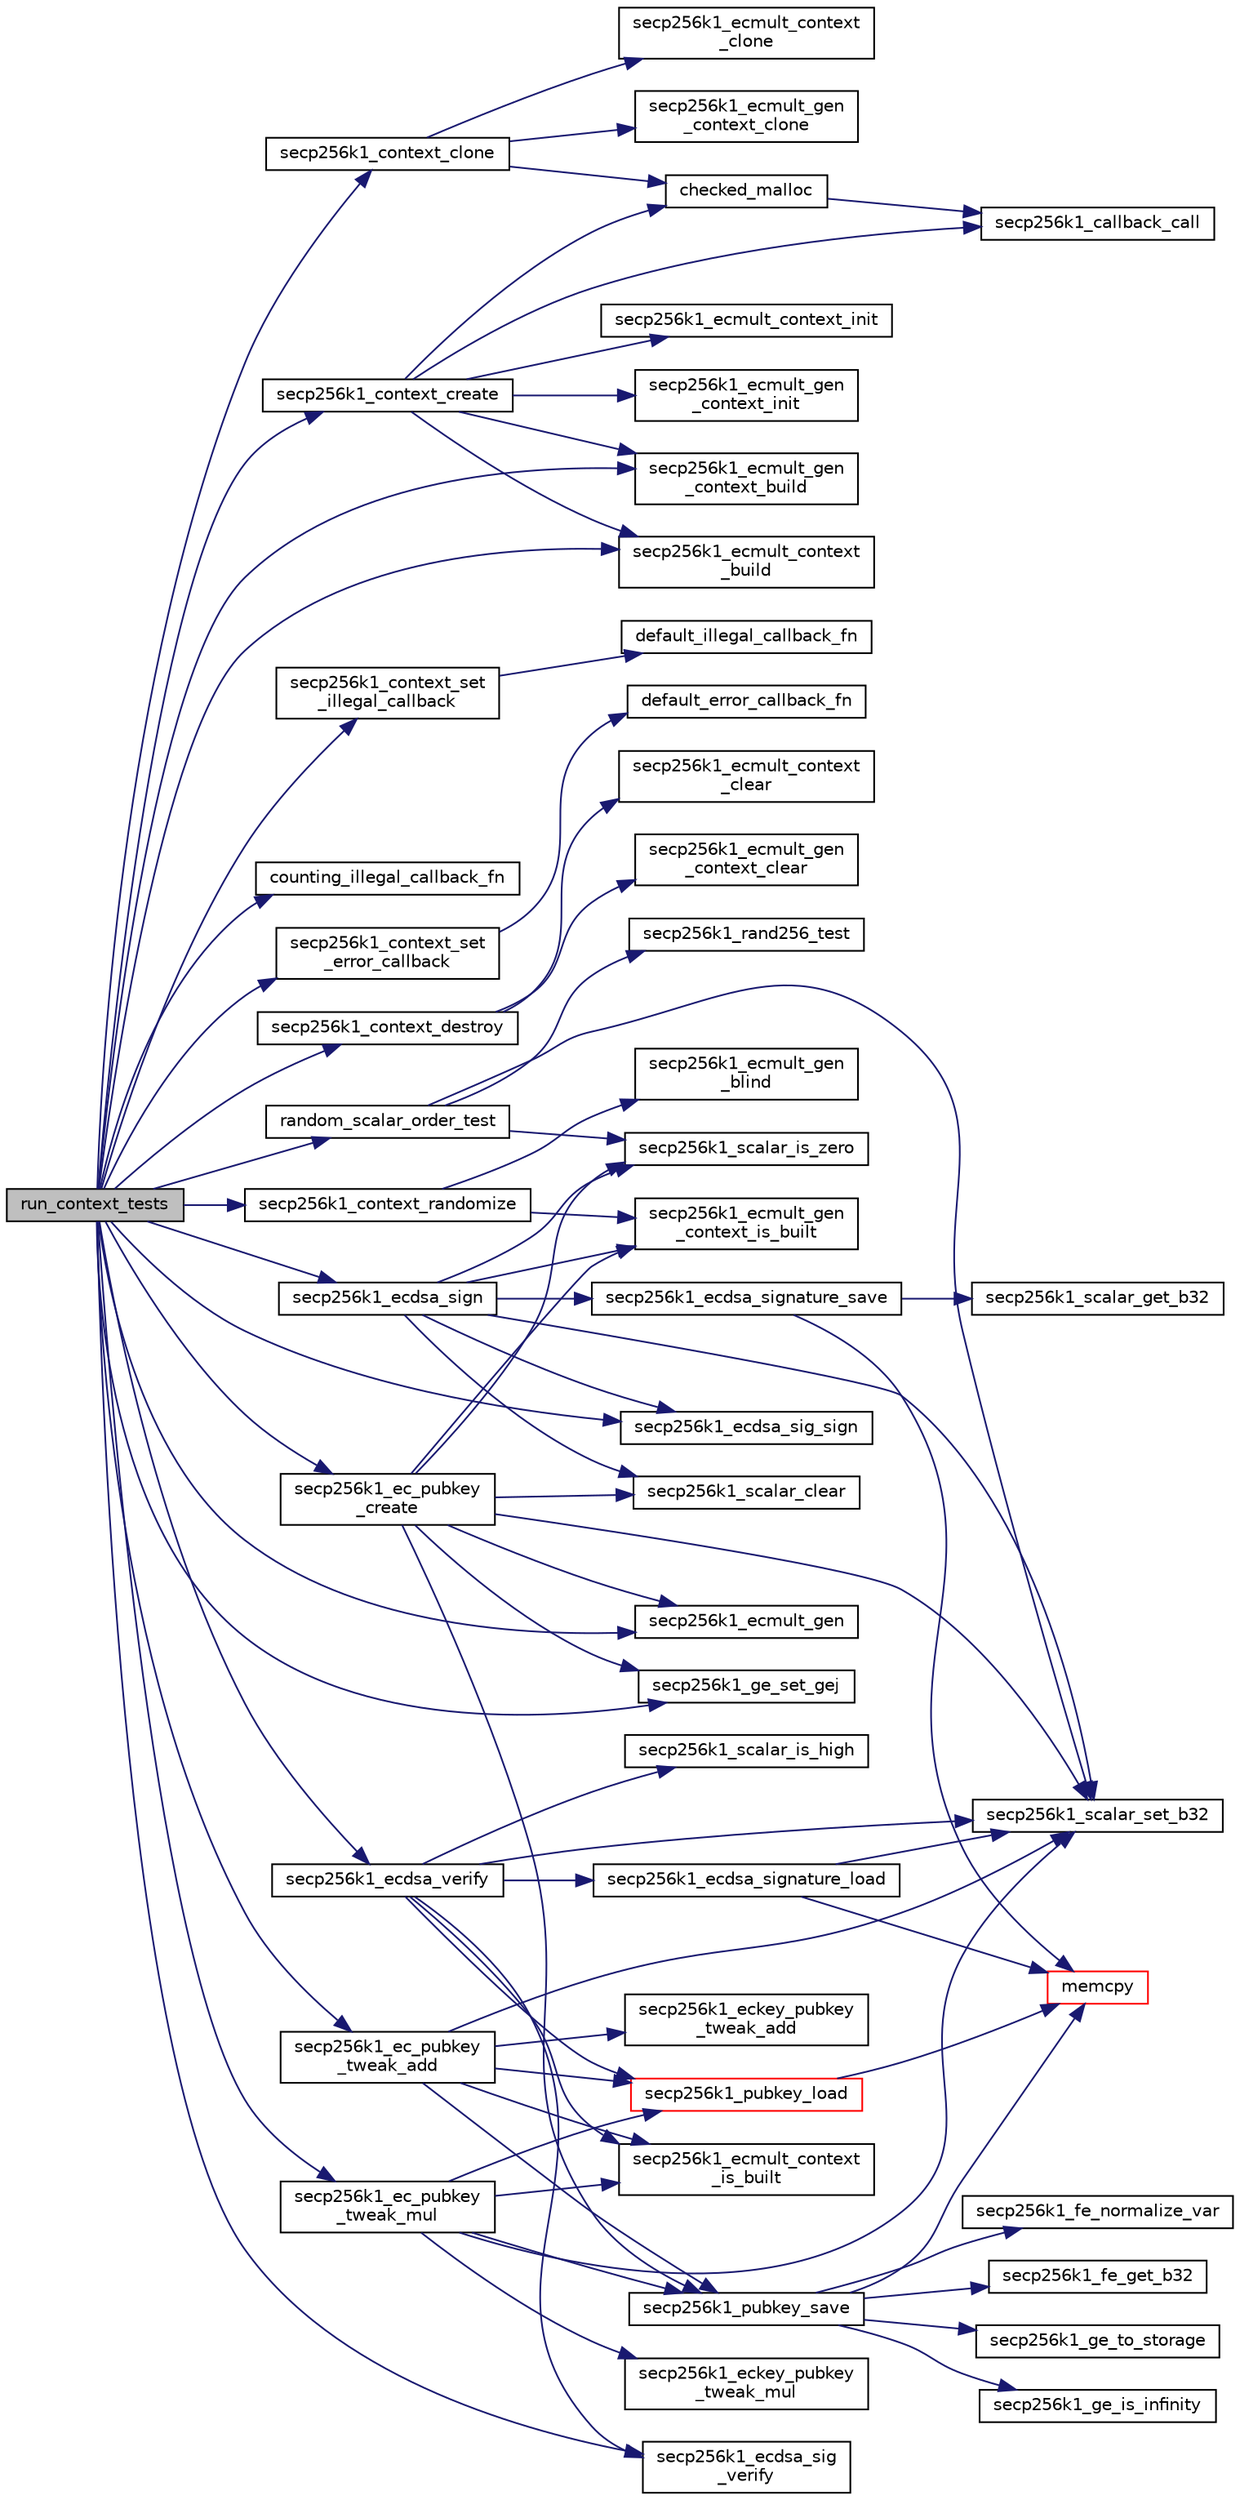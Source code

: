 digraph "run_context_tests"
{
  edge [fontname="Helvetica",fontsize="10",labelfontname="Helvetica",labelfontsize="10"];
  node [fontname="Helvetica",fontsize="10",shape=record];
  rankdir="LR";
  Node668 [label="run_context_tests",height=0.2,width=0.4,color="black", fillcolor="grey75", style="filled", fontcolor="black"];
  Node668 -> Node669 [color="midnightblue",fontsize="10",style="solid",fontname="Helvetica"];
  Node669 [label="secp256k1_context_create",height=0.2,width=0.4,color="black", fillcolor="white", style="filled",URL="$d7/dd3/secp256k1_8h.html#a769d478f352afbb55200e33970533a3c",tooltip="Create a secp256k1 context object. "];
  Node669 -> Node670 [color="midnightblue",fontsize="10",style="solid",fontname="Helvetica"];
  Node670 [label="checked_malloc",height=0.2,width=0.4,color="black", fillcolor="white", style="filled",URL="$db/d99/secp256k1_2src_2util_8h.html#a20790114658c559e5048a38694708c3e"];
  Node670 -> Node671 [color="midnightblue",fontsize="10",style="solid",fontname="Helvetica"];
  Node671 [label="secp256k1_callback_call",height=0.2,width=0.4,color="black", fillcolor="white", style="filled",URL="$db/d99/secp256k1_2src_2util_8h.html#af3f36140c71c09ed1d274671518466e0"];
  Node669 -> Node671 [color="midnightblue",fontsize="10",style="solid",fontname="Helvetica"];
  Node669 -> Node672 [color="midnightblue",fontsize="10",style="solid",fontname="Helvetica"];
  Node672 [label="secp256k1_ecmult_context_init",height=0.2,width=0.4,color="black", fillcolor="white", style="filled",URL="$d2/d94/ecmult_8h.html#a3d2b8a81ffed27e7eca0058eb65831b5"];
  Node669 -> Node673 [color="midnightblue",fontsize="10",style="solid",fontname="Helvetica"];
  Node673 [label="secp256k1_ecmult_gen\l_context_init",height=0.2,width=0.4,color="black", fillcolor="white", style="filled",URL="$d6/d76/ecmult__gen_8h.html#a85f9fd11a4166d3d482309317d65c276"];
  Node669 -> Node674 [color="midnightblue",fontsize="10",style="solid",fontname="Helvetica"];
  Node674 [label="secp256k1_ecmult_gen\l_context_build",height=0.2,width=0.4,color="black", fillcolor="white", style="filled",URL="$d6/d76/ecmult__gen_8h.html#afaf90b2a6554053187cdc89df0dafd21"];
  Node669 -> Node675 [color="midnightblue",fontsize="10",style="solid",fontname="Helvetica"];
  Node675 [label="secp256k1_ecmult_context\l_build",height=0.2,width=0.4,color="black", fillcolor="white", style="filled",URL="$d2/d94/ecmult_8h.html#acc2494f319c79f6cc15982f43e7a6f00"];
  Node668 -> Node676 [color="midnightblue",fontsize="10",style="solid",fontname="Helvetica"];
  Node676 [label="secp256k1_context_set\l_illegal_callback",height=0.2,width=0.4,color="black", fillcolor="white", style="filled",URL="$d7/dd3/secp256k1_8h.html#a3ec29bece9974f9535337eb7d91b351c",tooltip="Set a callback function to be called when an illegal argument is passed to an API call..."];
  Node676 -> Node677 [color="midnightblue",fontsize="10",style="solid",fontname="Helvetica"];
  Node677 [label="default_illegal_callback_fn",height=0.2,width=0.4,color="black", fillcolor="white", style="filled",URL="$d1/d8c/secp256k1_8c.html#a66c010ece461590245c65fdd55390dbd"];
  Node668 -> Node678 [color="midnightblue",fontsize="10",style="solid",fontname="Helvetica"];
  Node678 [label="counting_illegal_callback_fn",height=0.2,width=0.4,color="black", fillcolor="white", style="filled",URL="$d5/d7f/tests_8c.html#aca891583e3aabfd8139ca28e7d12e28d"];
  Node668 -> Node679 [color="midnightblue",fontsize="10",style="solid",fontname="Helvetica"];
  Node679 [label="secp256k1_context_set\l_error_callback",height=0.2,width=0.4,color="black", fillcolor="white", style="filled",URL="$d7/dd3/secp256k1_8h.html#a35106efb325f03468bcf5faa524c1cc4",tooltip="Set a callback function to be called when an internal consistency check fails. "];
  Node679 -> Node680 [color="midnightblue",fontsize="10",style="solid",fontname="Helvetica"];
  Node680 [label="default_error_callback_fn",height=0.2,width=0.4,color="black", fillcolor="white", style="filled",URL="$d1/d8c/secp256k1_8c.html#aa6e98398cd5dd5398aab826a8d3bc740"];
  Node668 -> Node681 [color="midnightblue",fontsize="10",style="solid",fontname="Helvetica"];
  Node681 [label="secp256k1_context_clone",height=0.2,width=0.4,color="black", fillcolor="white", style="filled",URL="$d7/dd3/secp256k1_8h.html#a74bdea41233e26f6348ebab5c660db90",tooltip="Copies a secp256k1 context object. "];
  Node681 -> Node670 [color="midnightblue",fontsize="10",style="solid",fontname="Helvetica"];
  Node681 -> Node682 [color="midnightblue",fontsize="10",style="solid",fontname="Helvetica"];
  Node682 [label="secp256k1_ecmult_context\l_clone",height=0.2,width=0.4,color="black", fillcolor="white", style="filled",URL="$d2/d94/ecmult_8h.html#a95a3e0c69a07d94a248cdb06328966f6"];
  Node681 -> Node683 [color="midnightblue",fontsize="10",style="solid",fontname="Helvetica"];
  Node683 [label="secp256k1_ecmult_gen\l_context_clone",height=0.2,width=0.4,color="black", fillcolor="white", style="filled",URL="$d6/d76/ecmult__gen_8h.html#aab03a4f94d775718656aabc6b14cfbee"];
  Node668 -> Node684 [color="midnightblue",fontsize="10",style="solid",fontname="Helvetica"];
  Node684 [label="secp256k1_context_destroy",height=0.2,width=0.4,color="black", fillcolor="white", style="filled",URL="$d7/dd3/secp256k1_8h.html#af8569fb9aa73c0acf46afce4df662950",tooltip="Destroy a secp256k1 context object. "];
  Node684 -> Node685 [color="midnightblue",fontsize="10",style="solid",fontname="Helvetica"];
  Node685 [label="secp256k1_ecmult_context\l_clear",height=0.2,width=0.4,color="black", fillcolor="white", style="filled",URL="$d2/d94/ecmult_8h.html#a0e60dbc86c237360d13ac9433caa13af"];
  Node684 -> Node686 [color="midnightblue",fontsize="10",style="solid",fontname="Helvetica"];
  Node686 [label="secp256k1_ecmult_gen\l_context_clear",height=0.2,width=0.4,color="black", fillcolor="white", style="filled",URL="$d6/d76/ecmult__gen_8h.html#a2832f924fc8c5c9d0540d808ccdd7072"];
  Node668 -> Node687 [color="midnightblue",fontsize="10",style="solid",fontname="Helvetica"];
  Node687 [label="random_scalar_order_test",height=0.2,width=0.4,color="black", fillcolor="white", style="filled",URL="$d5/d7f/tests_8c.html#a51e09e6745e0afdb0d596ee0f4b3c3f7"];
  Node687 -> Node688 [color="midnightblue",fontsize="10",style="solid",fontname="Helvetica"];
  Node688 [label="secp256k1_rand256_test",height=0.2,width=0.4,color="black", fillcolor="white", style="filled",URL="$dd/d0b/testrand_8h.html#ac7dd7cc19d5d0ae9b50791656b57af7b",tooltip="Generate a pseudorandom 32-byte array with long sequences of zero and one bits. "];
  Node687 -> Node689 [color="midnightblue",fontsize="10",style="solid",fontname="Helvetica"];
  Node689 [label="secp256k1_scalar_set_b32",height=0.2,width=0.4,color="black", fillcolor="white", style="filled",URL="$db/d94/scalar_8h.html#a25cc2d45ae1d1765d07c3313cdf46fa0",tooltip="Set a scalar from a big endian byte array. "];
  Node687 -> Node690 [color="midnightblue",fontsize="10",style="solid",fontname="Helvetica"];
  Node690 [label="secp256k1_scalar_is_zero",height=0.2,width=0.4,color="black", fillcolor="white", style="filled",URL="$db/d94/scalar_8h.html#a3f0ac84fe49a1c1f51212582a2c149d4",tooltip="Check whether a scalar equals zero. "];
  Node668 -> Node691 [color="midnightblue",fontsize="10",style="solid",fontname="Helvetica"];
  Node691 [label="secp256k1_ecmult_gen",height=0.2,width=0.4,color="black", fillcolor="white", style="filled",URL="$d6/d76/ecmult__gen_8h.html#a5ed744c720cbb0a397c8d4c42c637f24",tooltip="Multiply with the generator: R = a*G. "];
  Node668 -> Node692 [color="midnightblue",fontsize="10",style="solid",fontname="Helvetica"];
  Node692 [label="secp256k1_ge_set_gej",height=0.2,width=0.4,color="black", fillcolor="white", style="filled",URL="$d9/dd1/group_8h.html#aa511eebf8cd7419763f06555ed4fb62d",tooltip="Set a group element equal to another which is given in jacobian coordinates. "];
  Node668 -> Node693 [color="midnightblue",fontsize="10",style="solid",fontname="Helvetica"];
  Node693 [label="secp256k1_ec_pubkey\l_create",height=0.2,width=0.4,color="black", fillcolor="white", style="filled",URL="$d7/dd3/secp256k1_8h.html#a7438071aa8a6dc4697abe4f4659f2161",tooltip="Compute the public key for a secret key. "];
  Node693 -> Node694 [color="midnightblue",fontsize="10",style="solid",fontname="Helvetica"];
  Node694 [label="secp256k1_ecmult_gen\l_context_is_built",height=0.2,width=0.4,color="black", fillcolor="white", style="filled",URL="$d6/d76/ecmult__gen_8h.html#a9a40662d6ed2cbab43dbddc25f570f97"];
  Node693 -> Node689 [color="midnightblue",fontsize="10",style="solid",fontname="Helvetica"];
  Node693 -> Node690 [color="midnightblue",fontsize="10",style="solid",fontname="Helvetica"];
  Node693 -> Node691 [color="midnightblue",fontsize="10",style="solid",fontname="Helvetica"];
  Node693 -> Node692 [color="midnightblue",fontsize="10",style="solid",fontname="Helvetica"];
  Node693 -> Node695 [color="midnightblue",fontsize="10",style="solid",fontname="Helvetica"];
  Node695 [label="secp256k1_pubkey_save",height=0.2,width=0.4,color="black", fillcolor="white", style="filled",URL="$d1/d8c/secp256k1_8c.html#aa061c9c5c861017bef990e5c4653e0f4"];
  Node695 -> Node696 [color="midnightblue",fontsize="10",style="solid",fontname="Helvetica"];
  Node696 [label="secp256k1_ge_to_storage",height=0.2,width=0.4,color="black", fillcolor="white", style="filled",URL="$d9/dd1/group_8h.html#ad6499ae629f998e50d8614869ee3c67f",tooltip="Convert a group element to the storage type. "];
  Node695 -> Node697 [color="midnightblue",fontsize="10",style="solid",fontname="Helvetica"];
  Node697 [label="memcpy",height=0.2,width=0.4,color="red", fillcolor="white", style="filled",URL="$d5/d9f/glibc__compat_8cpp.html#a0f46826ab0466591e136db24394923cf"];
  Node695 -> Node700 [color="midnightblue",fontsize="10",style="solid",fontname="Helvetica"];
  Node700 [label="secp256k1_ge_is_infinity",height=0.2,width=0.4,color="black", fillcolor="white", style="filled",URL="$d9/dd1/group_8h.html#ac83592db46af97faf7ba9b9a39a1f6ff",tooltip="Check whether a group element is the point at infinity. "];
  Node695 -> Node701 [color="midnightblue",fontsize="10",style="solid",fontname="Helvetica"];
  Node701 [label="secp256k1_fe_normalize_var",height=0.2,width=0.4,color="black", fillcolor="white", style="filled",URL="$d5/d5a/field_8h.html#a2d45c987537eadb2923c93aa3af9db71",tooltip="Normalize a field element, without constant-time guarantee. "];
  Node695 -> Node702 [color="midnightblue",fontsize="10",style="solid",fontname="Helvetica"];
  Node702 [label="secp256k1_fe_get_b32",height=0.2,width=0.4,color="black", fillcolor="white", style="filled",URL="$d5/d5a/field_8h.html#abb1017649be14b9ac1823be3c573e542",tooltip="Convert a field element to a 32-byte big endian value. "];
  Node693 -> Node703 [color="midnightblue",fontsize="10",style="solid",fontname="Helvetica"];
  Node703 [label="secp256k1_scalar_clear",height=0.2,width=0.4,color="black", fillcolor="white", style="filled",URL="$db/d94/scalar_8h.html#ad8fb9bc2a828903963bf37806d8edd11",tooltip="Clear a scalar to prevent the leak of sensitive data. "];
  Node668 -> Node704 [color="midnightblue",fontsize="10",style="solid",fontname="Helvetica"];
  Node704 [label="secp256k1_ecdsa_sign",height=0.2,width=0.4,color="black", fillcolor="white", style="filled",URL="$d7/dd3/secp256k1_8h.html#a691c048f3a3b4e7f51417c57ec058be7",tooltip="Create an ECDSA signature. "];
  Node704 -> Node694 [color="midnightblue",fontsize="10",style="solid",fontname="Helvetica"];
  Node704 -> Node689 [color="midnightblue",fontsize="10",style="solid",fontname="Helvetica"];
  Node704 -> Node690 [color="midnightblue",fontsize="10",style="solid",fontname="Helvetica"];
  Node704 -> Node705 [color="midnightblue",fontsize="10",style="solid",fontname="Helvetica"];
  Node705 [label="secp256k1_ecdsa_sig_sign",height=0.2,width=0.4,color="black", fillcolor="white", style="filled",URL="$d5/d5d/ecdsa_8h.html#a5bf6905e00ae8571465a52e3165c6e6e"];
  Node704 -> Node703 [color="midnightblue",fontsize="10",style="solid",fontname="Helvetica"];
  Node704 -> Node706 [color="midnightblue",fontsize="10",style="solid",fontname="Helvetica"];
  Node706 [label="secp256k1_ecdsa_signature_save",height=0.2,width=0.4,color="black", fillcolor="white", style="filled",URL="$d1/d8c/secp256k1_8c.html#a94e522f94c4819bebf8e854952eb6a8f"];
  Node706 -> Node697 [color="midnightblue",fontsize="10",style="solid",fontname="Helvetica"];
  Node706 -> Node707 [color="midnightblue",fontsize="10",style="solid",fontname="Helvetica"];
  Node707 [label="secp256k1_scalar_get_b32",height=0.2,width=0.4,color="black", fillcolor="white", style="filled",URL="$db/d94/scalar_8h.html#a4fa08f8af5a23f505b44c9ef1bec1831",tooltip="Convert a scalar to a byte array. "];
  Node668 -> Node708 [color="midnightblue",fontsize="10",style="solid",fontname="Helvetica"];
  Node708 [label="secp256k1_ecdsa_verify",height=0.2,width=0.4,color="black", fillcolor="white", style="filled",URL="$d7/dd3/secp256k1_8h.html#a41065390f9039c4140ec04999724987d",tooltip="Verify an ECDSA signature. "];
  Node708 -> Node709 [color="midnightblue",fontsize="10",style="solid",fontname="Helvetica"];
  Node709 [label="secp256k1_ecmult_context\l_is_built",height=0.2,width=0.4,color="black", fillcolor="white", style="filled",URL="$d2/d94/ecmult_8h.html#aa4f6f213989d3ec35850c40c8f1b313b"];
  Node708 -> Node689 [color="midnightblue",fontsize="10",style="solid",fontname="Helvetica"];
  Node708 -> Node710 [color="midnightblue",fontsize="10",style="solid",fontname="Helvetica"];
  Node710 [label="secp256k1_ecdsa_signature_load",height=0.2,width=0.4,color="black", fillcolor="white", style="filled",URL="$d1/d8c/secp256k1_8c.html#af2027241c9dfc85fa5b6a3bb5fe41d18"];
  Node710 -> Node697 [color="midnightblue",fontsize="10",style="solid",fontname="Helvetica"];
  Node710 -> Node689 [color="midnightblue",fontsize="10",style="solid",fontname="Helvetica"];
  Node708 -> Node711 [color="midnightblue",fontsize="10",style="solid",fontname="Helvetica"];
  Node711 [label="secp256k1_scalar_is_high",height=0.2,width=0.4,color="black", fillcolor="white", style="filled",URL="$db/d94/scalar_8h.html#aab66620cbbe49bec3c7c02f4a1219c05",tooltip="Check whether a scalar is higher than the group order divided by 2. "];
  Node708 -> Node712 [color="midnightblue",fontsize="10",style="solid",fontname="Helvetica"];
  Node712 [label="secp256k1_pubkey_load",height=0.2,width=0.4,color="red", fillcolor="white", style="filled",URL="$d1/d8c/secp256k1_8c.html#a9966ec041e71010d1593ae2211ffb843"];
  Node712 -> Node697 [color="midnightblue",fontsize="10",style="solid",fontname="Helvetica"];
  Node708 -> Node717 [color="midnightblue",fontsize="10",style="solid",fontname="Helvetica"];
  Node717 [label="secp256k1_ecdsa_sig\l_verify",height=0.2,width=0.4,color="black", fillcolor="white", style="filled",URL="$d5/d5d/ecdsa_8h.html#a6e24b57323f9c38b266c5e28b60c92bd"];
  Node668 -> Node718 [color="midnightblue",fontsize="10",style="solid",fontname="Helvetica"];
  Node718 [label="secp256k1_ec_pubkey\l_tweak_add",height=0.2,width=0.4,color="black", fillcolor="white", style="filled",URL="$d7/dd3/secp256k1_8h.html#a2381cde2a0ee44d90dcfa77e28b5eb79",tooltip="Tweak a public key by adding tweak times the generator to it. "];
  Node718 -> Node709 [color="midnightblue",fontsize="10",style="solid",fontname="Helvetica"];
  Node718 -> Node689 [color="midnightblue",fontsize="10",style="solid",fontname="Helvetica"];
  Node718 -> Node712 [color="midnightblue",fontsize="10",style="solid",fontname="Helvetica"];
  Node718 -> Node719 [color="midnightblue",fontsize="10",style="solid",fontname="Helvetica"];
  Node719 [label="secp256k1_eckey_pubkey\l_tweak_add",height=0.2,width=0.4,color="black", fillcolor="white", style="filled",URL="$da/dff/eckey_8h.html#a62b92feda0e18c392cb4efdc4036772f"];
  Node718 -> Node695 [color="midnightblue",fontsize="10",style="solid",fontname="Helvetica"];
  Node668 -> Node720 [color="midnightblue",fontsize="10",style="solid",fontname="Helvetica"];
  Node720 [label="secp256k1_ec_pubkey\l_tweak_mul",height=0.2,width=0.4,color="black", fillcolor="white", style="filled",URL="$d7/dd3/secp256k1_8h.html#a0351b25239f1146573d62477c3b2119a",tooltip="Tweak a public key by multiplying it by a tweak value. "];
  Node720 -> Node709 [color="midnightblue",fontsize="10",style="solid",fontname="Helvetica"];
  Node720 -> Node689 [color="midnightblue",fontsize="10",style="solid",fontname="Helvetica"];
  Node720 -> Node712 [color="midnightblue",fontsize="10",style="solid",fontname="Helvetica"];
  Node720 -> Node721 [color="midnightblue",fontsize="10",style="solid",fontname="Helvetica"];
  Node721 [label="secp256k1_eckey_pubkey\l_tweak_mul",height=0.2,width=0.4,color="black", fillcolor="white", style="filled",URL="$da/dff/eckey_8h.html#a00b21d4a9893fc7446668279a9f94ceb"];
  Node720 -> Node695 [color="midnightblue",fontsize="10",style="solid",fontname="Helvetica"];
  Node668 -> Node722 [color="midnightblue",fontsize="10",style="solid",fontname="Helvetica"];
  Node722 [label="secp256k1_context_randomize",height=0.2,width=0.4,color="black", fillcolor="white", style="filled",URL="$d7/dd3/secp256k1_8h.html#a1b81d70feb6ed24dc902cbbd5ba569e7",tooltip="Updates the context randomization. "];
  Node722 -> Node694 [color="midnightblue",fontsize="10",style="solid",fontname="Helvetica"];
  Node722 -> Node723 [color="midnightblue",fontsize="10",style="solid",fontname="Helvetica"];
  Node723 [label="secp256k1_ecmult_gen\l_blind",height=0.2,width=0.4,color="black", fillcolor="white", style="filled",URL="$d6/d76/ecmult__gen_8h.html#a7e41f045cb4901a4eba781966fa35abd"];
  Node668 -> Node674 [color="midnightblue",fontsize="10",style="solid",fontname="Helvetica"];
  Node668 -> Node675 [color="midnightblue",fontsize="10",style="solid",fontname="Helvetica"];
  Node668 -> Node705 [color="midnightblue",fontsize="10",style="solid",fontname="Helvetica"];
  Node668 -> Node717 [color="midnightblue",fontsize="10",style="solid",fontname="Helvetica"];
}
